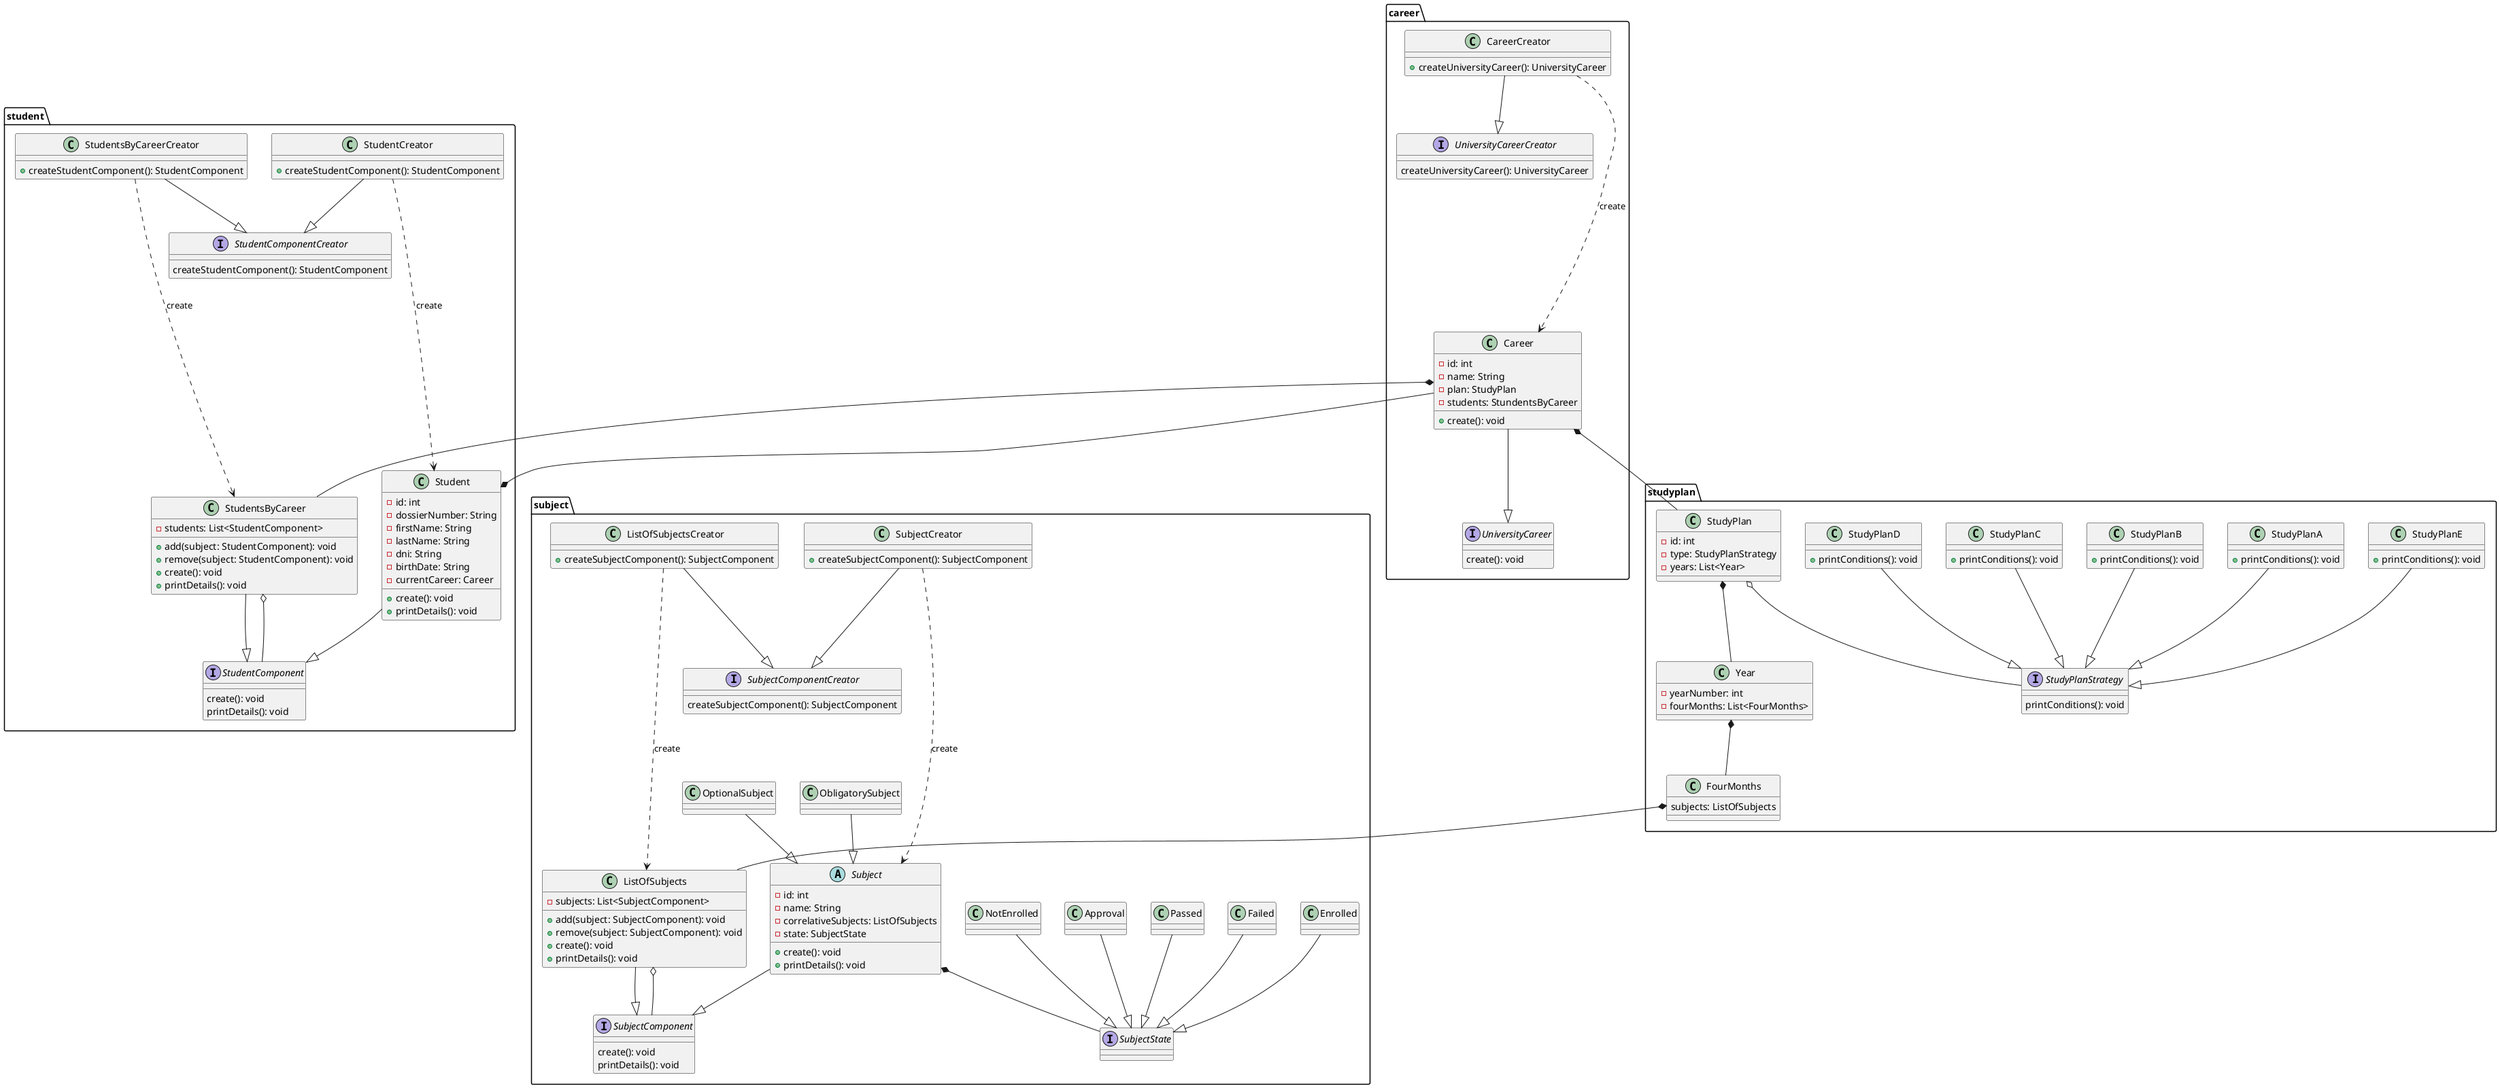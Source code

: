 @startuml AcademicManager

' ==============================================================================
' factory method para las carreras

package career {
    interface UniversityCareer {
        create(): void
    }

    interface UniversityCareerCreator {
        createUniversityCareer(): UniversityCareer
    }

    class Career {
        - id: int
        - name: String
        - plan: StudyPlan
        - students: StundentsByCareer
        
        ' metodos ----------------------

        + create(): void
    }
    ' conexiones -----------------------
    Career --|> UniversityCareer

    class CareerCreator {
        ' metodos ----------------------

        + createUniversityCareer(): UniversityCareer
    }
    ' conexiones -----------------------
    CareerCreator --|> UniversityCareerCreator
    CareerCreator ..--> Career : create
}

' ==============================================================================
' hago un factory method de alumnos
' hago un composite de alumnos. Simple: alumnos Compuesto: alumnos por carrera

package student {

    interface StudentComponent {
        create(): void
        printDetails(): void
    }

    interface StudentComponentCreator {
        createStudentComponent(): StudentComponent
    }

    class Student {
        - id: int
        - dossierNumber: String
        - firstName: String
        - lastName: String
        - dni: String
        - birthDate: String
        - currentCareer: Career

        ' metodos ----------------------

        + create(): void
        + printDetails(): void
    }

    class StudentCreator {
        + createStudentComponent(): StudentComponent
    }

    class StudentsByCareer {
        - students: List<StudentComponent> 

        ' metodos ----------------------

        + add(subject: StudentComponent): void 
        + remove(subject: StudentComponent): void 
        + create(): void
        + printDetails(): void
    }

    class StudentsByCareerCreator {
        ' metodos ----------------------

        + createStudentComponent(): StudentComponent
    }

    ' comun
    Student --|> StudentComponent
    StudentsByCareer --|> StudentComponent

    ' factory method
    StudentCreator --|> StudentComponentCreator
    StudentCreator ..--> Student : create
    StudentsByCareerCreator --|> StudentComponentCreator
    StudentsByCareerCreator ..--> StudentsByCareer : create

    ' composite
    StudentsByCareer o-- StudentComponent
}

' ==============================================================================
' conectamos carreras y alumnos

Career *-- StudentsByCareer
Student *-- Career

' ==============================================================================
' hago un factory method de materias
' hago un composite de materias. Simple: materia Compuesto: materias por cuatrimestre
' hago un strategy para las materias para que esten las obligatorias y las opcionales

' TODO hago un state para ver los estados de las materias? hay que ver el tema de los finales

package subject {

    interface SubjectComponent {
        create(): void
        printDetails(): void
    }

    interface SubjectComponentCreator {
        createSubjectComponent(): SubjectComponent
    }

    interface SubjectState {

    }

    class NotEnrolled {

    }
    NotEnrolled --|> SubjectState

    class Enrolled {

    }
    Enrolled --|> SubjectState

    class Failed {

    }
    Failed --|> SubjectState

    class Passed {

    }
    Passed --|> SubjectState

    class Approval {

    }
    Approval --|> SubjectState


    abstract class Subject {
        - id: int
        - name: String
        - correlativeSubjects: ListOfSubjects
        - state: SubjectState

        ' metodos ----------------------

        + create(): void
        + printDetails(): void
    }
    Subject --|> SubjectComponent
    Subject *-- SubjectState

    class ObligatorySubject {

    }
    ObligatorySubject --|> Subject

    class OptionalSubject {

    }
    OptionalSubject --|> Subject

    class SubjectCreator {
        ' metodos ----------------------

        + createSubjectComponent(): SubjectComponent
    }
    SubjectCreator --|> SubjectComponentCreator
    SubjectCreator ..--> Subject : create

    class ListOfSubjects {
        - subjects: List<SubjectComponent> 

        ' metodos ----------------------

        + add(subject: SubjectComponent): void 
        + remove(subject: SubjectComponent): void 
        + create(): void
        + printDetails(): void
    }
    ListOfSubjects --|> SubjectComponent
    ListOfSubjects o-- SubjectComponent

    class ListOfSubjectsCreator {
        ' metodos ----------------------

        + createSubjectComponent(): SubjectComponent
    }
    ListOfSubjectsCreator --|> SubjectComponentCreator
    ListOfSubjectsCreator ..--> ListOfSubjects : create
}

' ==============================================================================
' se aplico un strategy para los tipos de planes

package studyplan {
    interface StudyPlanStrategy {
        printConditions(): void
    }

    class StudyPlanA {
        + printConditions(): void
    }
    StudyPlanA --|> StudyPlanStrategy

    class StudyPlanB {
        + printConditions(): void
    }
    StudyPlanB --|> StudyPlanStrategy

    class StudyPlanC {
        + printConditions(): void
    }
    StudyPlanC --|> StudyPlanStrategy

    class StudyPlanD {
        + printConditions(): void
    }
    StudyPlanD --|> StudyPlanStrategy

    class StudyPlanE {
        + printConditions(): void
    }
    StudyPlanE --|> StudyPlanStrategy

    class FourMonths {
        subjects: ListOfSubjects
    }
    FourMonths *-- ListOfSubjects

    class Year {
        - yearNumber: int
        - fourMonths: List<FourMonths>
    }
    Year *-- FourMonths
    class StudyPlan {
        - id: int
        - type: StudyPlanStrategy 
        - years: List<Year> 

        ' metodos ----------------------

    }
    StudyPlan o-- StudyPlanStrategy
    StudyPlan *-- Year
}

' ==============================================================================
' unimos carreca con plan de estudios

Career *-- StudyPlan

' ==============================================================================

@enduml